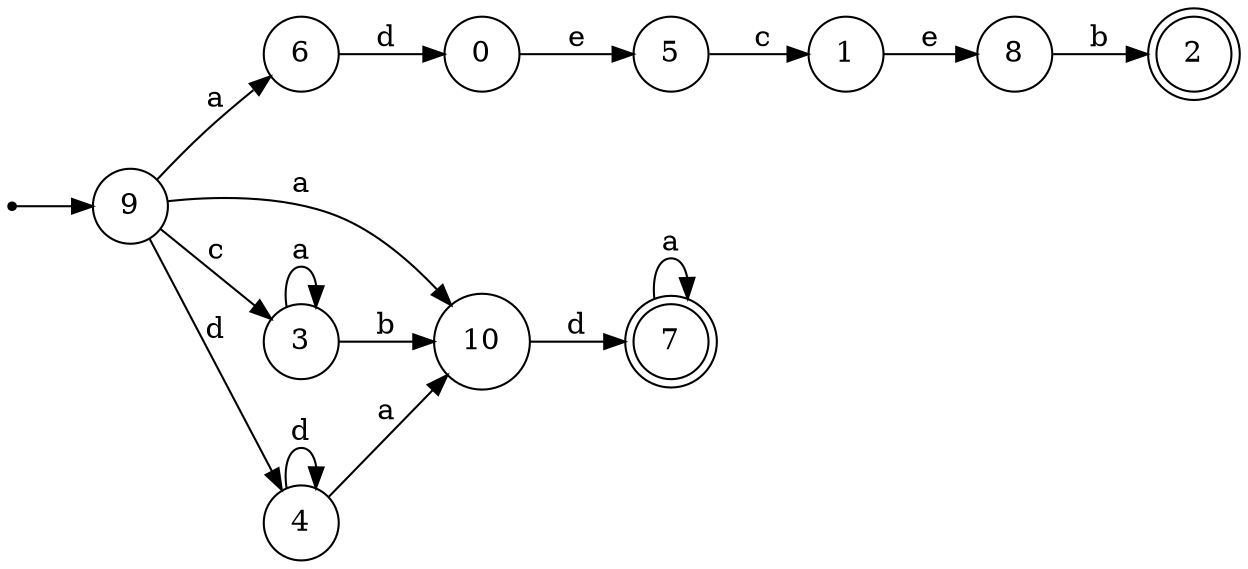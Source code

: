 digraph {
	rankdir = LR;
	size = "30,20";
	node [shape = point]; "dummy0"
	node [shape = circle]; "9"
	"dummy0" -> "9";
	node [shape = doublecircle]; "7";
	node [shape = circle]; "8";
	node [shape = circle]; "6";
	node [shape = circle]; "0";
	node [shape = circle]; "10";
	node [shape = circle]; "1";
	node [shape = circle]; "5";
	node [shape = doublecircle]; "2";
	node [shape = circle]; "3";
	node [shape = circle]; "4";
	"7" -> "7" [label = "a"];
	"9" -> "6" [label = "a"];
	"9" -> "10" [label = "a"];
	"9" -> "3" [label = "c"];
	"9" -> "4" [label = "d"];
	"3" -> "3" [label = "a"];
	"3" -> "10" [label = "b"];
	"10" -> "7" [label = "d"];
	"4" -> "4" [label = "d"];
	"4" -> "10" [label = "a"];
	"5" -> "1" [label = "c"];
	"6" -> "0" [label = "d"];
	"8" -> "2" [label = "b"];
	"0" -> "5" [label = "e"];
	"1" -> "8" [label = "e"];
}